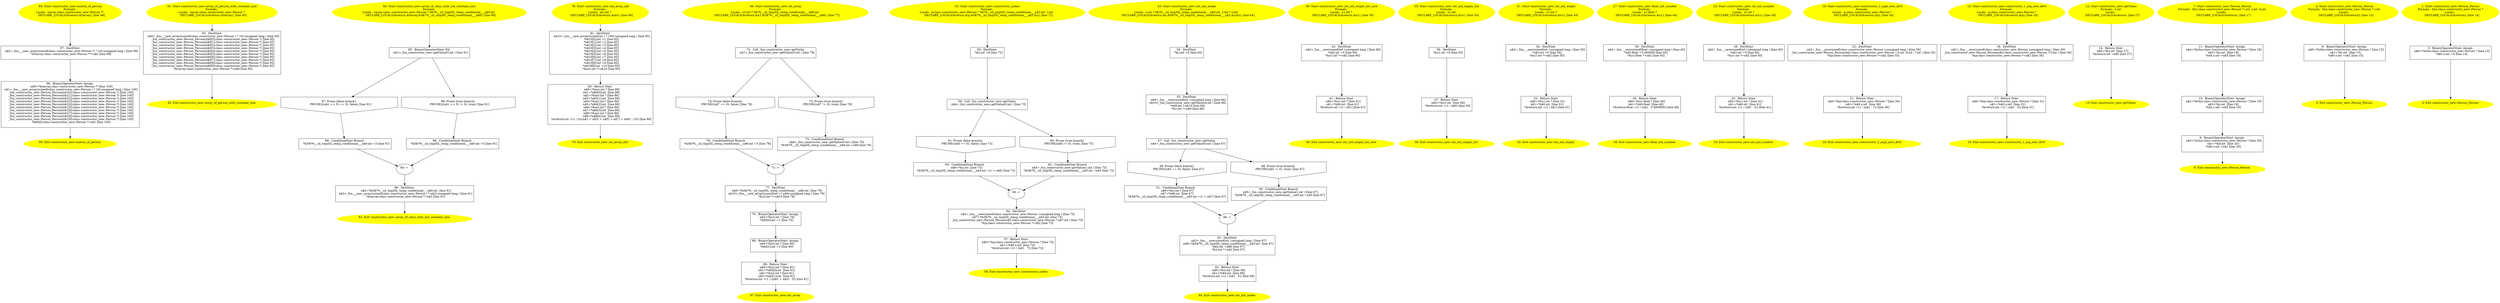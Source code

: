 /* @generated */
digraph iCFG {
97 [label="97:  DeclStmt \n   n$2=_fun___new_array((sizeof(class constructor_new::Person *) * 10):unsigned long ) [line 99]\n  *&tarray:class constructor_new::Person **=n$2 [line 99]\n " shape="box"]
	

	 97 -> 96 ;
96 [label="96:  BinaryOperatorStmt: Assign \n   n$0=*&tarray:class constructor_new::Person ** [line 100]\n  n$1=_fun___new_array((sizeof(class constructor_new::Person ) * 10):unsigned long ) [line 100]\n  _fun_constructor_new::Person_Person(n$1[0]:class constructor_new::Person *) [line 100]\n  _fun_constructor_new::Person_Person(n$1[1]:class constructor_new::Person *) [line 100]\n  _fun_constructor_new::Person_Person(n$1[2]:class constructor_new::Person *) [line 100]\n  _fun_constructor_new::Person_Person(n$1[3]:class constructor_new::Person *) [line 100]\n  _fun_constructor_new::Person_Person(n$1[4]:class constructor_new::Person *) [line 100]\n  _fun_constructor_new::Person_Person(n$1[5]:class constructor_new::Person *) [line 100]\n  _fun_constructor_new::Person_Person(n$1[6]:class constructor_new::Person *) [line 100]\n  _fun_constructor_new::Person_Person(n$1[7]:class constructor_new::Person *) [line 100]\n  _fun_constructor_new::Person_Person(n$1[8]:class constructor_new::Person *) [line 100]\n  _fun_constructor_new::Person_Person(n$1[9]:class constructor_new::Person *) [line 100]\n  *n$0[0]:class constructor_new::Person *=n$1 [line 100]\n " shape="box"]
	

	 96 -> 95 ;
95 [label="95: Exit constructor_new::matrix_of_person \n  " color=yellow style=filled]
	

94 [label="94: Start constructor_new::matrix_of_person\nFormals: \nLocals:  tarray:class constructor_new::Person ** \n   DECLARE_LOCALS(&return,&tarray); [line 98]\n " color=yellow style=filled]
	

	 94 -> 97 ;
93 [label="93:  DeclStmt \n   n$0=_fun___new_array((sizeof(class constructor_new::Person ) * 10):unsigned long ) [line 95]\n  _fun_constructor_new::Person_Person(n$0[0]:class constructor_new::Person *) [line 95]\n  _fun_constructor_new::Person_Person(n$0[1]:class constructor_new::Person *) [line 95]\n  _fun_constructor_new::Person_Person(n$0[2]:class constructor_new::Person *) [line 95]\n  _fun_constructor_new::Person_Person(n$0[3]:class constructor_new::Person *) [line 95]\n  _fun_constructor_new::Person_Person(n$0[4]:class constructor_new::Person *) [line 95]\n  _fun_constructor_new::Person_Person(n$0[5]:class constructor_new::Person *) [line 95]\n  _fun_constructor_new::Person_Person(n$0[6]:class constructor_new::Person *) [line 95]\n  _fun_constructor_new::Person_Person(n$0[7]:class constructor_new::Person *) [line 95]\n  _fun_constructor_new::Person_Person(n$0[8]:class constructor_new::Person *) [line 95]\n  _fun_constructor_new::Person_Person(n$0[9]:class constructor_new::Person *) [line 95]\n  *&tarray:class constructor_new::Person *=n$0 [line 95]\n " shape="box"]
	

	 93 -> 92 ;
92 [label="92: Exit constructor_new::array_of_person_with_constant_size \n  " color=yellow style=filled]
	

91 [label="91: Start constructor_new::array_of_person_with_constant_size\nFormals: \nLocals:  tarray:class constructor_new::Person * \n   DECLARE_LOCALS(&return,&tarray); [line 95]\n " color=yellow style=filled]
	

	 91 -> 93 ;
90 [label="90:  DeclStmt \n   n$2=*&0$?%__sil_tmpSIL_temp_conditional___n$0:int  [line 91]\n  n$3=_fun___new_array((sizeof(class constructor_new::Person ) * n$2):unsigned long ) [line 91]\n  *&tarray:class constructor_new::Person *=n$3 [line 91]\n " shape="box"]
	

	 90 -> 83 ;
89 [label="89:  ConditinalStmt Branch \n   *&0$?%__sil_tmpSIL_temp_conditional___n$0:int =3 [line 91]\n " shape="box"]
	

	 89 -> 84 ;
88 [label="88:  ConditinalStmt Branch \n   *&0$?%__sil_tmpSIL_temp_conditional___n$0:int =5 [line 91]\n " shape="box"]
	

	 88 -> 84 ;
87 [label="87: Prune (false branch) \n   PRUNE(((n$1 == 5) == 0), false); [line 91]\n " shape="invhouse"]
	

	 87 -> 89 ;
86 [label="86: Prune (true branch) \n   PRUNE(((n$1 == 5) != 0), true); [line 91]\n " shape="invhouse"]
	

	 86 -> 88 ;
85 [label="85:  BinaryOperatorStmt: EQ \n   n$1=_fun_constructor_new::getValue(5:int ) [line 91]\n " shape="box"]
	

	 85 -> 86 ;
	 85 -> 87 ;
84 [label="84: + \n  " ]
	

	 84 -> 90 ;
83 [label="83: Exit constructor_new::array_of_class_with_not_constant_size \n  " color=yellow style=filled]
	

82 [label="82: Start constructor_new::array_of_class_with_not_constant_size\nFormals: \nLocals:  tarray:class constructor_new::Person * 0$?%__sil_tmpSIL_temp_conditional___n$0:int  \n   DECLARE_LOCALS(&return,&tarray,&0$?%__sil_tmpSIL_temp_conditional___n$0); [line 90]\n " color=yellow style=filled]
	

	 82 -> 85 ;
81 [label="81:  DeclStmt \n   n$10=_fun___new_array((sizeof(int ) * 100):unsigned long ) [line 85]\n  *n$10[0]:int =1 [line 85]\n  *n$10[1]:int =2 [line 85]\n  *n$10[2]:int =3 [line 85]\n  *n$10[3]:int =4 [line 85]\n  *n$10[4]:int =5 [line 85]\n  *n$10[5]:int =6 [line 85]\n  *n$10[6]:int =7 [line 85]\n  *n$10[7]:int =8 [line 85]\n  *n$10[8]:int =9 [line 85]\n  *n$10[9]:int =10 [line 85]\n  *&arr:int *=n$10 [line 85]\n " shape="box"]
	

	 81 -> 80 ;
80 [label="80:  Return Stmt \n   n$0=*&arr:int * [line 86]\n  n$1=*n$0[0]:int  [line 86]\n  n$2=*&arr:int * [line 86]\n  n$3=*n$2[1]:int  [line 86]\n  n$4=*&arr:int * [line 86]\n  n$5=*n$4[2]:int  [line 86]\n  n$6=*&arr:int * [line 86]\n  n$7=*n$6[3]:int  [line 86]\n  n$8=*&arr:int * [line 86]\n  n$9=*n$8[4]:int  [line 86]\n  *&return:int =(1 / (((((n$1 + n$3) + n$5) + n$7) + n$9) - 15)) [line 86]\n " shape="box"]
	

	 80 -> 79 ;
79 [label="79: Exit constructor_new::int_array_init \n  " color=yellow style=filled]
	

78 [label="78: Start constructor_new::int_array_init\nFormals: \nLocals:  arr:int * \n   DECLARE_LOCALS(&return,&arr); [line 84]\n " color=yellow style=filled]
	

	 78 -> 81 ;
77 [label="77:  DeclStmt \n   n$9=*&0$?%__sil_tmpSIL_temp_conditional___n$6:int  [line 78]\n  n$10=_fun___new_array((sizeof(int ) * n$9):unsigned long ) [line 78]\n  *&x2:int *=n$10 [line 78]\n " shape="box"]
	

	 77 -> 70 ;
76 [label="76:  ConditinalStmt Branch \n   *&0$?%__sil_tmpSIL_temp_conditional___n$6:int =3 [line 78]\n " shape="box"]
	

	 76 -> 71 ;
75 [label="75:  ConditinalStmt Branch \n   n$8=_fun_constructor_new::getValue(5:int ) [line 78]\n  *&0$?%__sil_tmpSIL_temp_conditional___n$6:int =n$8 [line 78]\n " shape="box"]
	

	 75 -> 71 ;
74 [label="74: Prune (false branch) \n   PRUNE((n$7 == 0), false); [line 78]\n " shape="invhouse"]
	

	 74 -> 76 ;
73 [label="73: Prune (true branch) \n   PRUNE((n$7 != 0), true); [line 78]\n " shape="invhouse"]
	

	 73 -> 75 ;
72 [label="72:  Call _fun_constructor_new::getValue \n   n$7=_fun_constructor_new::getValue(5:int ) [line 78]\n " shape="box"]
	

	 72 -> 73 ;
	 72 -> 74 ;
71 [label="71: + \n  " ]
	

	 71 -> 77 ;
70 [label="70:  BinaryOperatorStmt: Assign \n   n$5=*&x2:int * [line 79]\n  *n$5[0]:int =1 [line 79]\n " shape="box"]
	

	 70 -> 69 ;
69 [label="69:  BinaryOperatorStmt: Assign \n   n$4=*&x2:int * [line 80]\n  *n$4[1]:int =2 [line 80]\n " shape="box"]
	

	 69 -> 68 ;
68 [label="68:  Return Stmt \n   n$0=*&x2:int * [line 81]\n  n$1=*n$0[0]:int  [line 81]\n  n$2=*&x2:int * [line 81]\n  n$3=*n$2[1]:int  [line 81]\n  *&return:int =(1 / ((n$1 + n$3) - 3)) [line 81]\n " shape="box"]
	

	 68 -> 67 ;
67 [label="67: Exit constructor_new::int_array \n  " color=yellow style=filled]
	

66 [label="66: Start constructor_new::int_array\nFormals: \nLocals:  x2:int * 0$?%__sil_tmpSIL_temp_conditional___n$6:int  \n   DECLARE_LOCALS(&return,&x2,&0$?%__sil_tmpSIL_temp_conditional___n$6); [line 77]\n " color=yellow style=filled]
	

	 66 -> 72 ;
65 [label="65:  DeclStmt \n   *&z:int =6 [line 72]\n " shape="box"]
	

	 65 -> 59 ;
64 [label="64:  DeclStmt \n   n$2=_fun___new(sizeof(class constructor_new::Person ):unsigned long ) [line 73]\n  n$7=*&0$?%__sil_tmpSIL_temp_conditional___n$3:int  [line 73]\n  _fun_constructor_new::Person_Person(n$2:class constructor_new::Person *,n$7:int ) [line 73]\n  *&p:class constructor_new::Person *=n$2 [line 73]\n " shape="box"]
	

	 64 -> 57 ;
63 [label="63:  ConditinalStmt Branch \n   n$6=*&z:int  [line 73]\n  *&0$?%__sil_tmpSIL_temp_conditional___n$3:int =(1 + n$6) [line 73]\n " shape="box"]
	

	 63 -> 58 ;
62 [label="62:  ConditinalStmt Branch \n   n$5=_fun_constructor_new::getValue(1:int ) [line 73]\n  *&0$?%__sil_tmpSIL_temp_conditional___n$3:int =n$5 [line 73]\n " shape="box"]
	

	 62 -> 58 ;
61 [label="61: Prune (false branch) \n   PRUNE((n$4 == 0), false); [line 73]\n " shape="invhouse"]
	

	 61 -> 63 ;
60 [label="60: Prune (true branch) \n   PRUNE((n$4 != 0), true); [line 73]\n " shape="invhouse"]
	

	 60 -> 62 ;
59 [label="59:  Call _fun_constructor_new::getValue \n   n$4=_fun_constructor_new::getValue(0:int ) [line 73]\n " shape="box"]
	

	 59 -> 60 ;
	 59 -> 61 ;
58 [label="58: + \n  " ]
	

	 58 -> 64 ;
57 [label="57:  Return Stmt \n   n$0=*&p:class constructor_new::Person * [line 74]\n  n$1=*n$0.x:int  [line 74]\n  *&return:int =(1 / (n$1 - 7)) [line 74]\n " shape="box"]
	

	 57 -> 56 ;
56 [label="56: Exit constructor_new::constructor_nodes \n  " color=yellow style=filled]
	

55 [label="55: Start constructor_new::constructor_nodes\nFormals: \nLocals:  p:class constructor_new::Person * 0$?%__sil_tmpSIL_temp_conditional___n$3:int  z:int  \n   DECLARE_LOCALS(&return,&p,&0$?%__sil_tmpSIL_temp_conditional___n$3,&z); [line 71]\n " color=yellow style=filled]
	

	 55 -> 65 ;
54 [label="54:  DeclStmt \n   *&z:int =6 [line 65]\n " shape="box"]
	

	 54 -> 53 ;
53 [label="53:  DeclStmt \n   n$9=_fun___new(sizeof(int ):unsigned long ) [line 66]\n  n$10=_fun_constructor_new::getValue(4:int ) [line 66]\n  *n$9:int =n$10 [line 66]\n  *&y:int *=n$9 [line 66]\n " shape="box"]
	

	 53 -> 47 ;
52 [label="52:  DeclStmt \n   n$2=_fun___new(sizeof(int ):unsigned long ) [line 67]\n  n$8=*&0$?%__sil_tmpSIL_temp_conditional___n$3:int  [line 67]\n  *n$2:int =n$8 [line 67]\n  *&x:int *=n$2 [line 67]\n " shape="box"]
	

	 52 -> 45 ;
51 [label="51:  ConditinalStmt Branch \n   n$6=*&y:int * [line 67]\n  n$7=*n$6:int  [line 67]\n  *&0$?%__sil_tmpSIL_temp_conditional___n$3:int =(1 + n$7) [line 67]\n " shape="box"]
	

	 51 -> 46 ;
50 [label="50:  ConditinalStmt Branch \n   n$5=_fun_constructor_new::getValue(1:int ) [line 67]\n  *&0$?%__sil_tmpSIL_temp_conditional___n$3:int =n$5 [line 67]\n " shape="box"]
	

	 50 -> 46 ;
49 [label="49: Prune (false branch) \n   PRUNE((n$4 == 0), false); [line 67]\n " shape="invhouse"]
	

	 49 -> 51 ;
48 [label="48: Prune (true branch) \n   PRUNE((n$4 != 0), true); [line 67]\n " shape="invhouse"]
	

	 48 -> 50 ;
47 [label="47:  Call _fun_constructor_new::getValue \n   n$4=_fun_constructor_new::getValue(0:int ) [line 67]\n " shape="box"]
	

	 47 -> 48 ;
	 47 -> 49 ;
46 [label="46: + \n  " ]
	

	 46 -> 52 ;
45 [label="45:  Return Stmt \n   n$0=*&x:int * [line 68]\n  n$1=*n$0:int  [line 68]\n  *&return:int =(1 / (n$1 - 5)) [line 68]\n " shape="box"]
	

	 45 -> 44 ;
44 [label="44: Exit constructor_new::int_init_nodes \n  " color=yellow style=filled]
	

43 [label="43: Start constructor_new::int_init_nodes\nFormals: \nLocals:  x:int * 0$?%__sil_tmpSIL_temp_conditional___n$3:int  y:int * z:int  \n   DECLARE_LOCALS(&return,&x,&0$?%__sil_tmpSIL_temp_conditional___n$3,&y,&z); [line 64]\n " color=yellow style=filled]
	

	 43 -> 54 ;
42 [label="42:  DeclStmt \n   n$2=_fun___new(sizeof(int ):unsigned long ) [line 60]\n  *n$2:int =0 [line 60]\n  *&x1:int *=n$2 [line 60]\n " shape="box"]
	

	 42 -> 41 ;
41 [label="41:  Return Stmt \n   n$0=*&x1:int * [line 61]\n  n$1=*n$0:int  [line 61]\n  *&return:int =(1 / n$1) [line 61]\n " shape="box"]
	

	 41 -> 40 ;
40 [label="40: Exit constructor_new::int_init_empty_list_new \n  " color=yellow style=filled]
	

39 [label="39: Start constructor_new::int_init_empty_list_new\nFormals: \nLocals:  x1:int * \n   DECLARE_LOCALS(&return,&x1); [line 59]\n " color=yellow style=filled]
	

	 39 -> 42 ;
38 [label="38:  DeclStmt \n   *&x1:int =0 [line 55]\n " shape="box"]
	

	 38 -> 37 ;
37 [label="37:  Return Stmt \n   n$0=*&x1:int  [line 56]\n  *&return:int =(1 / n$0) [line 56]\n " shape="box"]
	

	 37 -> 36 ;
36 [label="36: Exit constructor_new::int_init_empty_list \n  " color=yellow style=filled]
	

35 [label="35: Start constructor_new::int_init_empty_list\nFormals: \nLocals:  x1:int  \n   DECLARE_LOCALS(&return,&x1); [line 54]\n " color=yellow style=filled]
	

	 35 -> 38 ;
34 [label="34:  DeclStmt \n   n$2=_fun___new(sizeof(int ):unsigned long ) [line 50]\n  *n$2:int =0 [line 50]\n  *&x1:int *=n$2 [line 50]\n " shape="box"]
	

	 34 -> 33 ;
33 [label="33:  Return Stmt \n   n$0=*&x1:int * [line 51]\n  n$1=*n$0:int  [line 51]\n  *&return:int =(1 / n$1) [line 51]\n " shape="box"]
	

	 33 -> 32 ;
32 [label="32: Exit constructor_new::int_init_empty \n  " color=yellow style=filled]
	

31 [label="31: Start constructor_new::int_init_empty\nFormals: \nLocals:  x1:int * \n   DECLARE_LOCALS(&return,&x1); [line 49]\n " color=yellow style=filled]
	

	 31 -> 34 ;
30 [label="30:  DeclStmt \n   n$2=_fun___new(sizeof(float ):unsigned long ) [line 45]\n  *n$2:float =5.400000 [line 45]\n  *&x1:float *=n$2 [line 45]\n " shape="box"]
	

	 30 -> 29 ;
29 [label="29:  Return Stmt \n   n$0=*&x1:float * [line 46]\n  n$1=*n$0:float  [line 46]\n  *&return:float =(1 / (n$1 - 5.400000)) [line 46]\n " shape="box"]
	

	 29 -> 28 ;
28 [label="28: Exit constructor_new::float_init_number \n  " color=yellow style=filled]
	

27 [label="27: Start constructor_new::float_init_number\nFormals: \nLocals:  x1:float * \n   DECLARE_LOCALS(&return,&x1); [line 44]\n " color=yellow style=filled]
	

	 27 -> 30 ;
26 [label="26:  DeclStmt \n   n$2=_fun___new(sizeof(int ):unsigned long ) [line 40]\n  *n$2:int =5 [line 40]\n  *&x1:int *=n$2 [line 40]\n " shape="box"]
	

	 26 -> 25 ;
25 [label="25:  Return Stmt \n   n$0=*&x1:int * [line 41]\n  n$1=*n$0:int  [line 41]\n  *&return:int =(1 / (n$1 - 5)) [line 41]\n " shape="box"]
	

	 25 -> 24 ;
24 [label="24: Exit constructor_new::int_init_number \n  " color=yellow style=filled]
	

23 [label="23: Start constructor_new::int_init_number\nFormals: \nLocals:  x1:int * \n   DECLARE_LOCALS(&return,&x1); [line 39]\n " color=yellow style=filled]
	

	 23 -> 26 ;
22 [label="22:  DeclStmt \n   n$2=_fun___new(sizeof(class constructor_new::Person ):unsigned long ) [line 35]\n  _fun_constructor_new::Person_Person(n$2:class constructor_new::Person *,5:int ,6:int ,7:int ) [line 35]\n  *&p:class constructor_new::Person *=n$2 [line 35]\n " shape="box"]
	

	 22 -> 21 ;
21 [label="21:  Return Stmt \n   n$0=*&p:class constructor_new::Person * [line 36]\n  n$1=*n$0.z:int  [line 36]\n  *&return:int =(1 / (n$1 - 7)) [line 36]\n " shape="box"]
	

	 21 -> 20 ;
20 [label="20: Exit constructor_new::constructor_3_args_new_div0 \n  " color=yellow style=filled]
	

19 [label="19: Start constructor_new::constructor_3_args_new_div0\nFormals: \nLocals:  p:class constructor_new::Person * \n   DECLARE_LOCALS(&return,&p); [line 34]\n " color=yellow style=filled]
	

	 19 -> 22 ;
18 [label="18:  DeclStmt \n   n$2=_fun___new(sizeof(class constructor_new::Person ):unsigned long ) [line 30]\n  _fun_constructor_new::Person_Person(n$2:class constructor_new::Person *,5:int ) [line 30]\n  *&p:class constructor_new::Person *=n$2 [line 30]\n " shape="box"]
	

	 18 -> 17 ;
17 [label="17:  Return Stmt \n   n$0=*&p:class constructor_new::Person * [line 31]\n  n$1=*n$0.x:int  [line 31]\n  *&return:int =(1 / (n$1 - 5)) [line 31]\n " shape="box"]
	

	 17 -> 16 ;
16 [label="16: Exit constructor_new::constructor_1_arg_new_div0 \n  " color=yellow style=filled]
	

15 [label="15: Start constructor_new::constructor_1_arg_new_div0\nFormals: \nLocals:  p:class constructor_new::Person * \n   DECLARE_LOCALS(&return,&p); [line 29]\n " color=yellow style=filled]
	

	 15 -> 18 ;
14 [label="14:  Return Stmt \n   n$0=*&x:int  [line 27]\n  *&return:int =n$0 [line 27]\n " shape="box"]
	

	 14 -> 13 ;
13 [label="13: Exit constructor_new::getValue \n  " color=yellow style=filled]
	

12 [label="12: Start constructor_new::getValue\nFormals:  x:int \nLocals:  \n   DECLARE_LOCALS(&return); [line 27]\n " color=yellow style=filled]
	

	 12 -> 14 ;
11 [label="11:  BinaryOperatorStmt: Assign \n   n$4=*&this:class constructor_new::Person * [line 18]\n  n$5=*&i:int  [line 18]\n  *n$4.x:int =n$5 [line 18]\n " shape="box"]
	

	 11 -> 10 ;
10 [label="10:  BinaryOperatorStmt: Assign \n   n$2=*&this:class constructor_new::Person * [line 19]\n  n$3=*&j:int  [line 19]\n  *n$2.y:int =n$3 [line 19]\n " shape="box"]
	

	 10 -> 9 ;
9 [label="9:  BinaryOperatorStmt: Assign \n   n$0=*&this:class constructor_new::Person * [line 20]\n  n$1=*&k:int  [line 20]\n  *n$0.z:int =n$1 [line 20]\n " shape="box"]
	

	 9 -> 8 ;
8 [label="8: Exit constructor_new::Person_Person \n  " color=yellow style=filled]
	

7 [label="7: Start constructor_new::Person_Person\nFormals:  this:class constructor_new::Person * i:int  j:int  k:int \nLocals:  \n   DECLARE_LOCALS(&return); [line 17]\n " color=yellow style=filled]
	

	 7 -> 11 ;
6 [label="6:  BinaryOperatorStmt: Assign \n   n$0=*&this:class constructor_new::Person * [line 15]\n  n$1=*&i:int  [line 15]\n  *n$0.x:int =n$1 [line 15]\n " shape="box"]
	

	 6 -> 5 ;
5 [label="5: Exit constructor_new::Person_Person \n  " color=yellow style=filled]
	

4 [label="4: Start constructor_new::Person_Person\nFormals:  this:class constructor_new::Person * i:int \nLocals:  \n   DECLARE_LOCALS(&return); [line 15]\n " color=yellow style=filled]
	

	 4 -> 6 ;
3 [label="3:  BinaryOperatorStmt: Assign \n   n$0=*&this:class constructor_new::Person * [line 14]\n  *n$0.x:int =0 [line 14]\n " shape="box"]
	

	 3 -> 2 ;
2 [label="2: Exit constructor_new::Person_Person \n  " color=yellow style=filled]
	

1 [label="1: Start constructor_new::Person_Person\nFormals:  this:class constructor_new::Person *\nLocals:  \n   DECLARE_LOCALS(&return); [line 14]\n " color=yellow style=filled]
	

	 1 -> 3 ;
}
